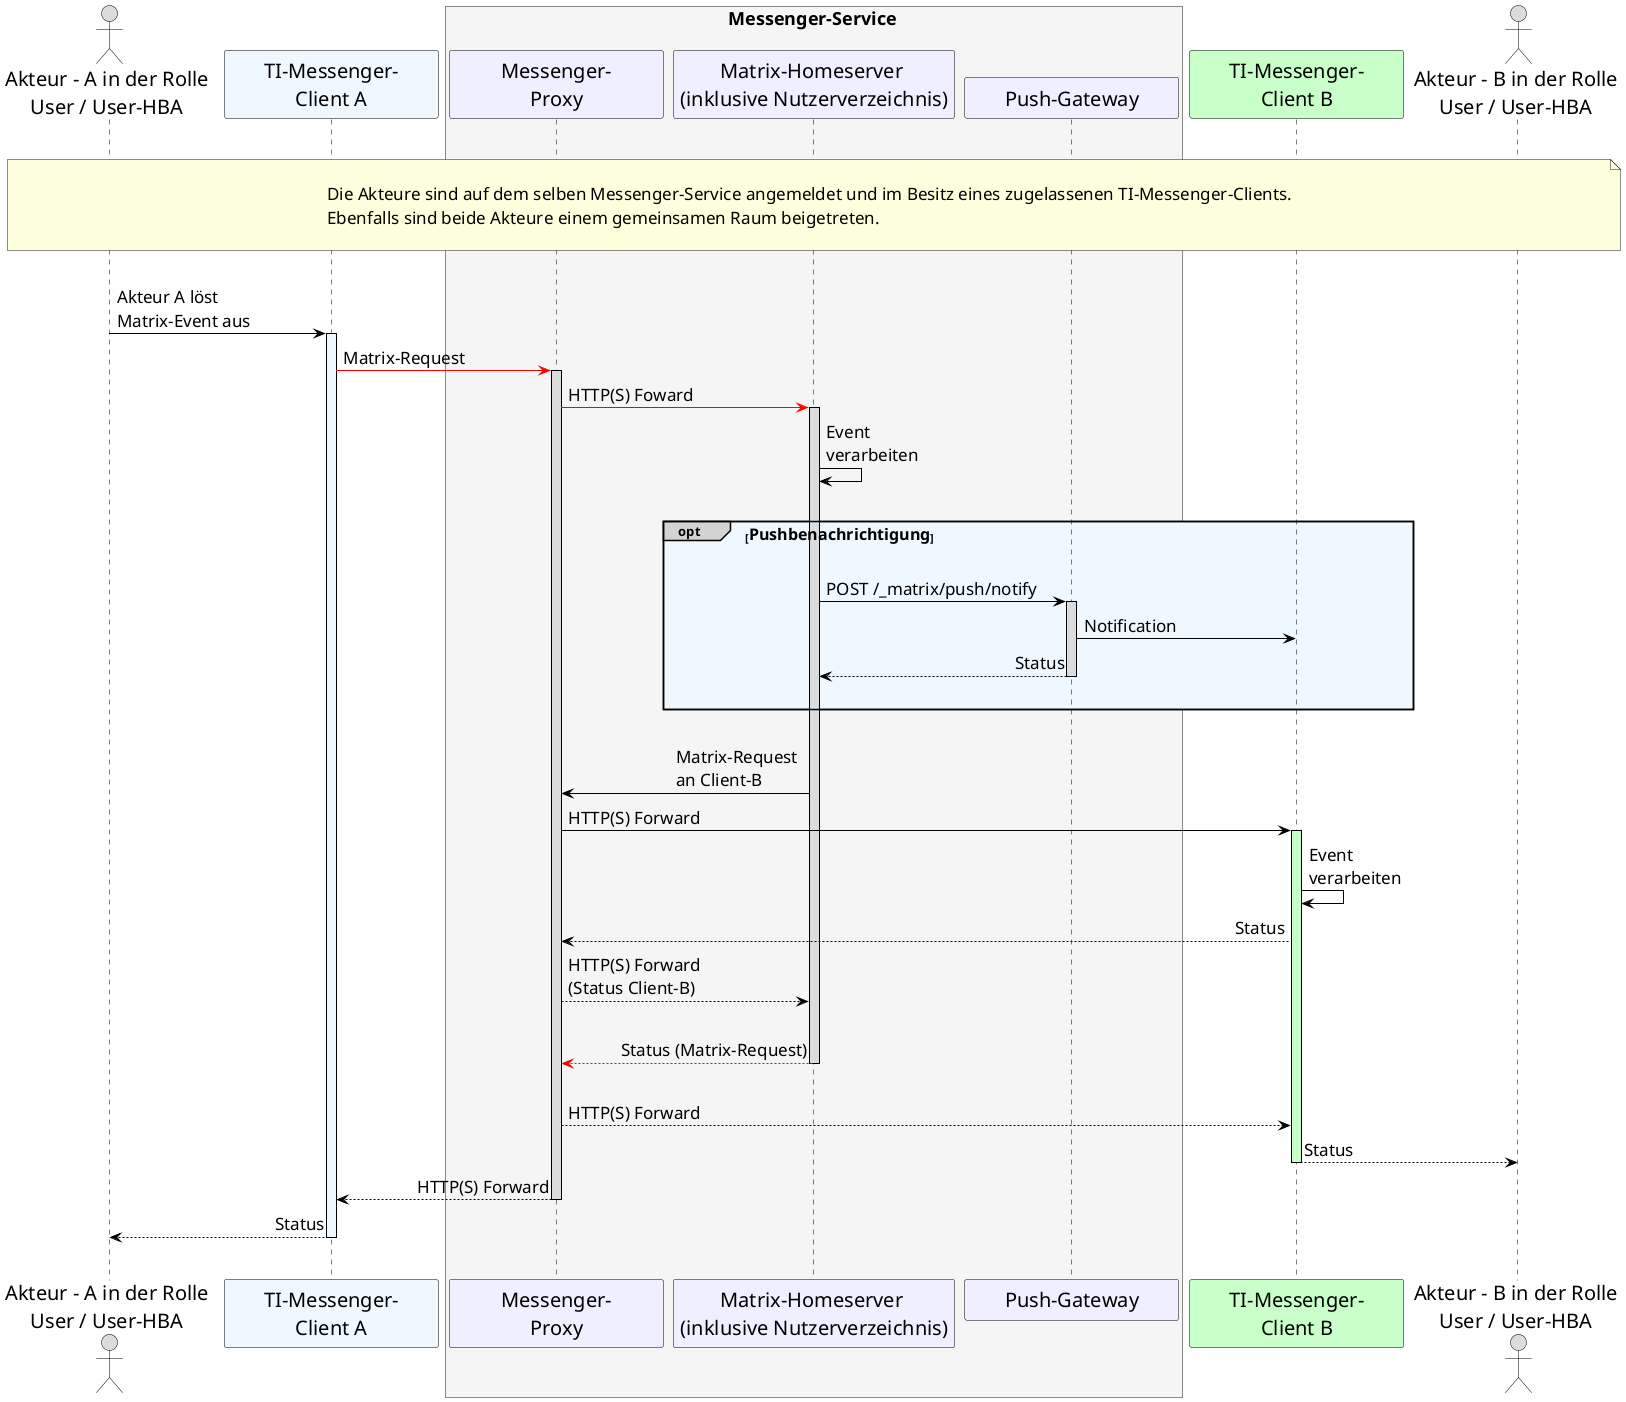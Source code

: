 /' 
# TI-Messenger 1.1
# TI-Messenger-Dienst
# UC - 10063
# Sequence Diagram
# Name: Austausch von Events zwischen Akteuren innerhalb einer Organisation
'/

@startuml
skinparam sequenceMessageAlign direction
skinparam minClassWidth 200
skinparam BoxPadding 1
skinparam sequenceReferenceHeaderBackgroundColor palegreen
scale max 2048 width

skinparam sequence {
ArrowColor black
ArrowFontSize 17
ActorBorderColor black
LifeLineBorderColor black
LifeLineBackgroundColor Gainsboro

ParticipantBorderColor Motivation
ParticipantBackgroundColor Motivation
ParticipantFontName Impact
ParticipantFontSize 20
ParticipantFontColor black
ParticipantBorderColor Black
ParticipantBackgroundColor MOTIVATION

ActorBackgroundColor Gainsboro
ActorFontColor black
ActorFontSize 20
ActorFontName Aapex
}
    actor U1 as "Akteur - A in der Rolle\nUser / User-HBA"
    participant C1 as "TI-Messenger-\nClient A" #AliceBlue
    box <size:18>Messenger-Service</size> #WhiteSmoke
      participant MP as "Messenger-\nProxy"
      participant MH as "Matrix-Homeserver \n(inklusive Nutzerverzeichnis)"
      participant PG as "Push-Gateway"
    end box
    participant C2 as "TI-Messenger-\nClient B" #TECHNOLOGY
    actor U2 as "Akteur - B in der Rolle\nUser / User-HBA"
    
|||
note over U1, U2: \n<size:17>Die Akteure sind auf dem selben Messenger-Service angemeldet und im Besitz eines zugelassenen TI-Messenger-Clients.</size>\n<size:17>Ebenfalls sind beide Akteure einem gemeinsamen Raum beigetreten.</size>\n
|||

    U1->C1: Akteur A löst \nMatrix-Event aus
      activate C1 #AliceBlue
    C1-[#red]>MP: Matrix-Request
      activate MP

    MP-[#red]>MH: HTTP(S) Foward
      activate MH
    MH->MH: Event \nverarbeiten
    
    |||
    opt#LightGrey #AliceBlue <size:16>Pushbenachrichtigung</size>
    |||
    MH->PG: POST /_matrix/push/notify
      activate PG
    PG->C2: Notification
    PG-->MH: Status
      deactivate PG
    |||
    end
    
    |||
    MH->MP: Matrix-Request \nan Client-B
    MP->C2: HTTP(S) Forward
      activate C2 #TECHNOLOGY
    C2->C2: Event \nverarbeiten
    C2-->MP: Status
    MP-->MH: HTTP(S) Forward \n(Status Client-B)
    |||
    MH-[#red]->MP: Status (Matrix-Request)
      deactivate MH
    |||
    MP-->C2: HTTP(S) Forward
    C2-->U2: Status
      deactivate C2
    MP-->C1: HTTP(S) Forward
      deactivate MP
    C1-->U1: Status
      deactivate C1
|||
@enduml
